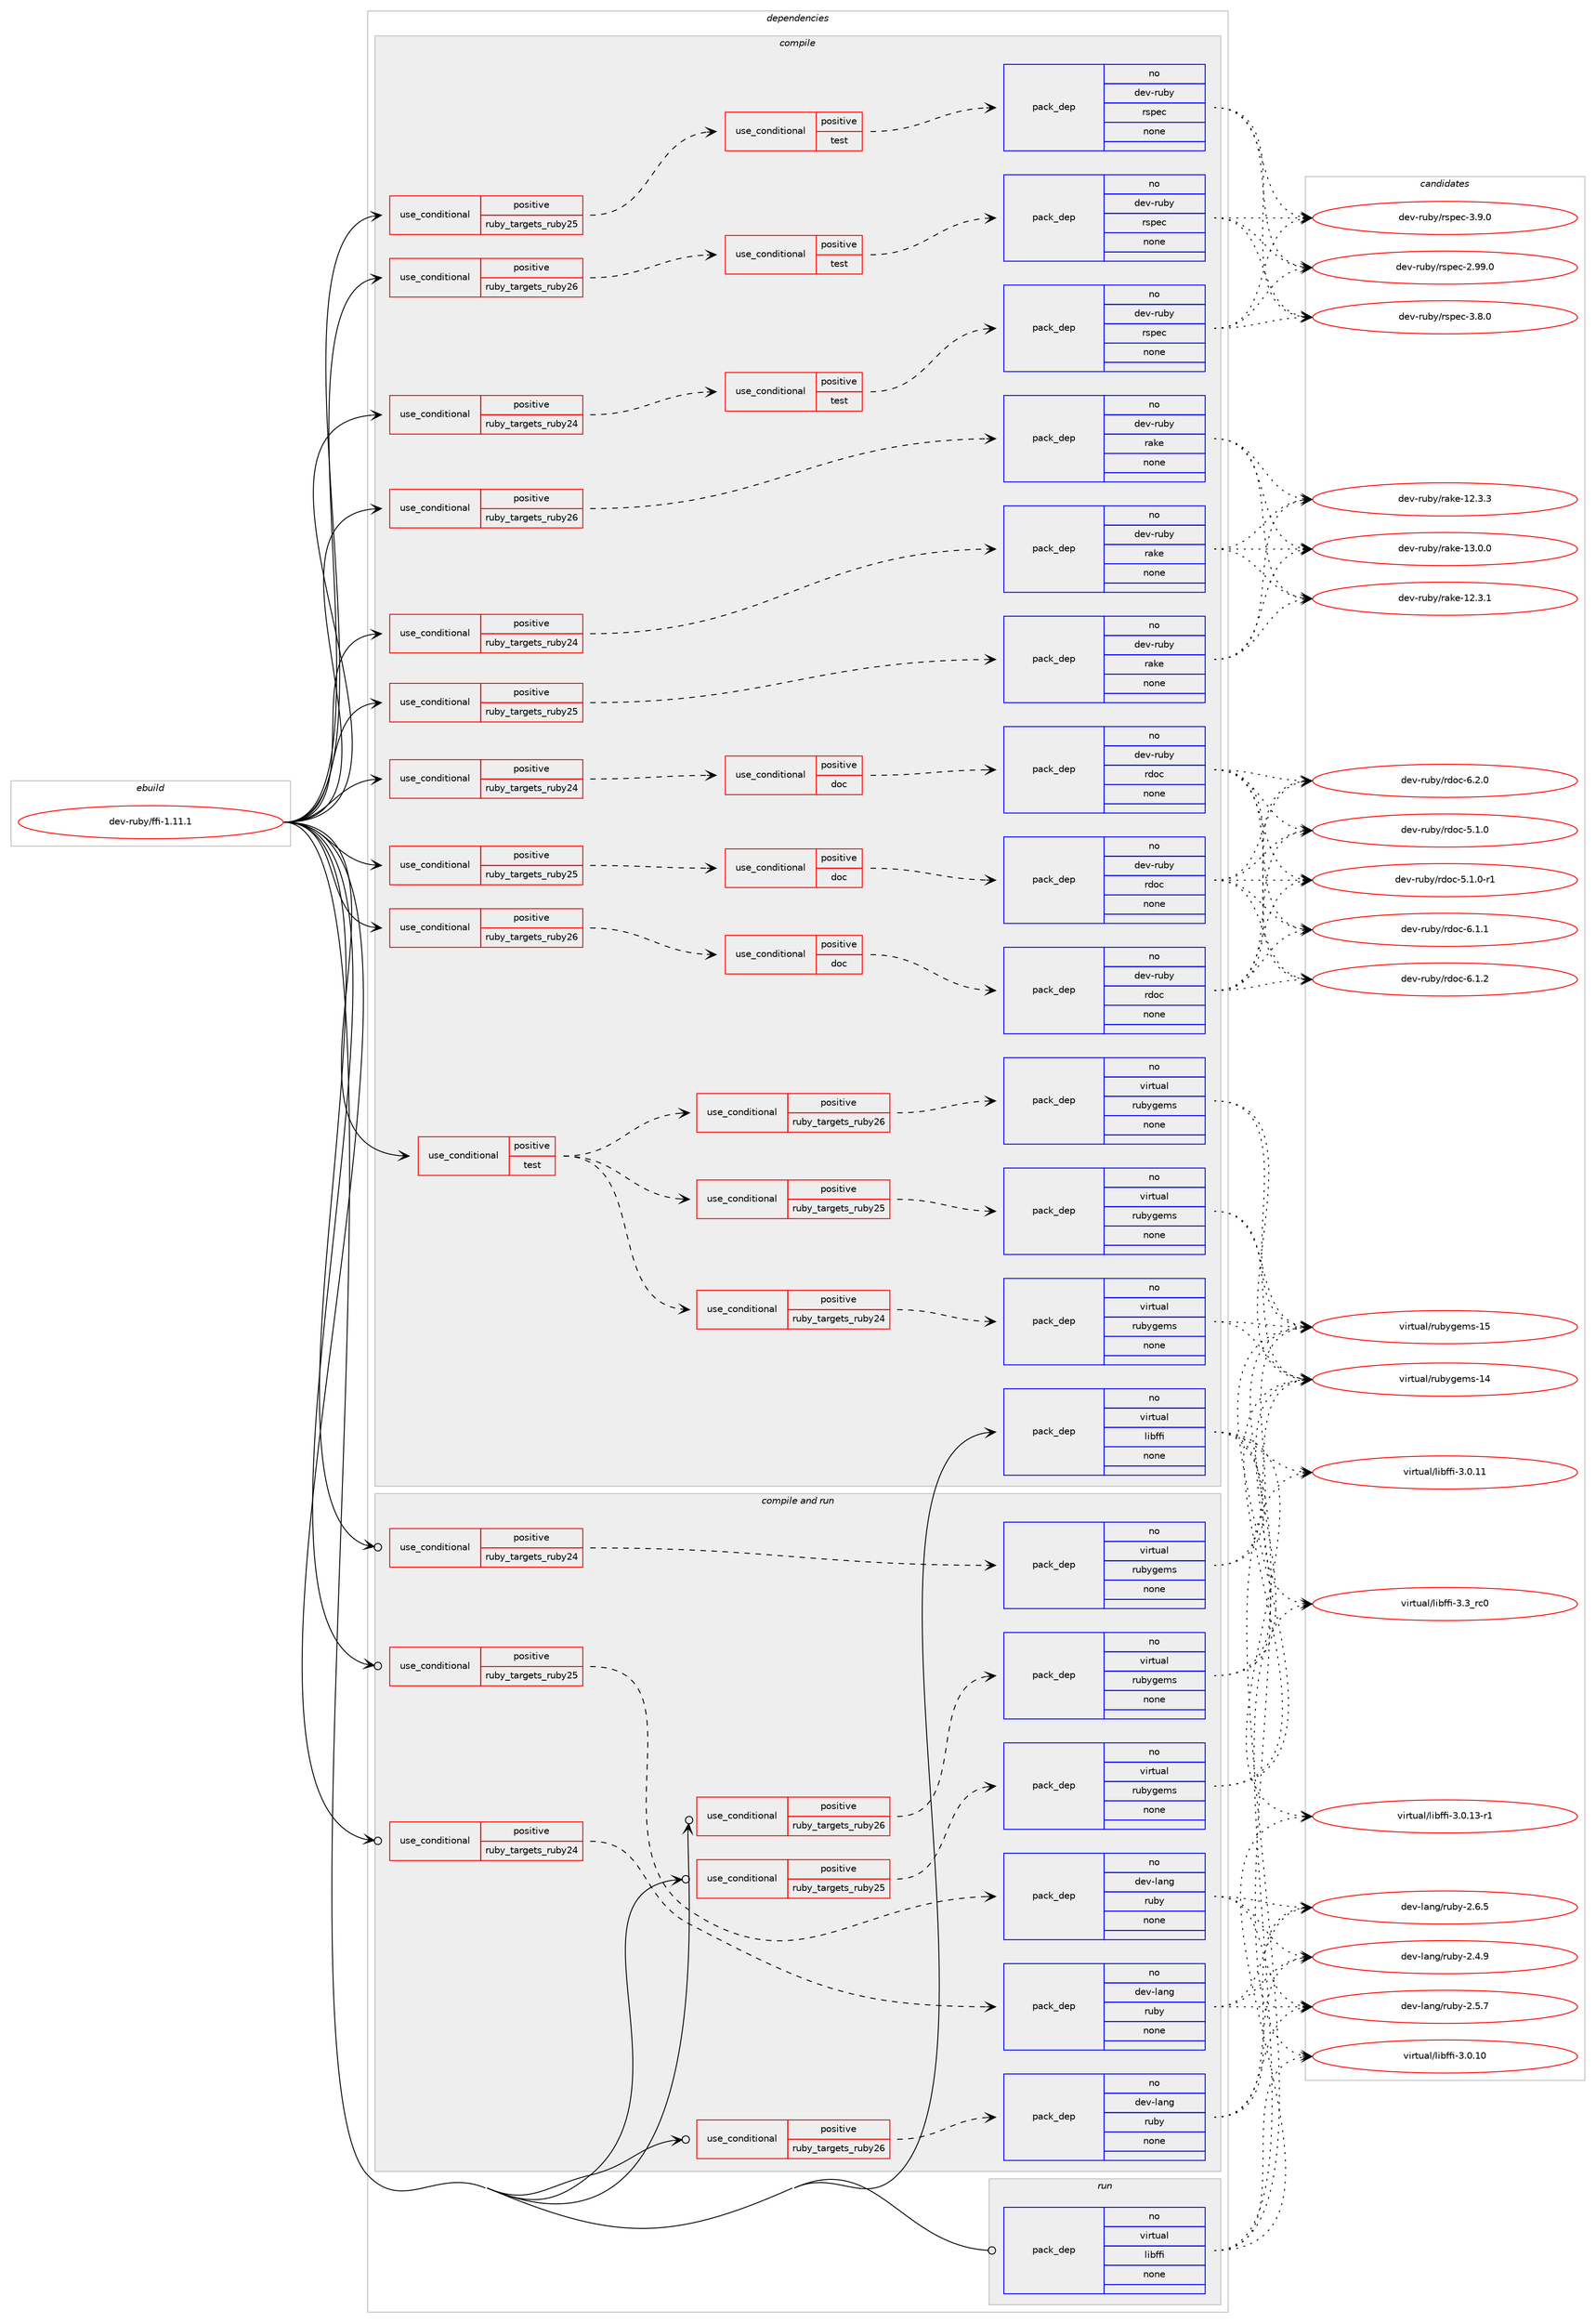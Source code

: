 digraph prolog {

# *************
# Graph options
# *************

newrank=true;
concentrate=true;
compound=true;
graph [rankdir=LR,fontname=Helvetica,fontsize=10,ranksep=1.5];#, ranksep=2.5, nodesep=0.2];
edge  [arrowhead=vee];
node  [fontname=Helvetica,fontsize=10];

# **********
# The ebuild
# **********

subgraph cluster_leftcol {
color=gray;
rank=same;
label=<<i>ebuild</i>>;
id [label="dev-ruby/ffi-1.11.1", color=red, width=4, href="../dev-ruby/ffi-1.11.1.svg"];
}

# ****************
# The dependencies
# ****************

subgraph cluster_midcol {
color=gray;
label=<<i>dependencies</i>>;
subgraph cluster_compile {
fillcolor="#eeeeee";
style=filled;
label=<<i>compile</i>>;
subgraph cond163427 {
dependency687289 [label=<<TABLE BORDER="0" CELLBORDER="1" CELLSPACING="0" CELLPADDING="4"><TR><TD ROWSPAN="3" CELLPADDING="10">use_conditional</TD></TR><TR><TD>positive</TD></TR><TR><TD>ruby_targets_ruby24</TD></TR></TABLE>>, shape=none, color=red];
subgraph cond163428 {
dependency687290 [label=<<TABLE BORDER="0" CELLBORDER="1" CELLSPACING="0" CELLPADDING="4"><TR><TD ROWSPAN="3" CELLPADDING="10">use_conditional</TD></TR><TR><TD>positive</TD></TR><TR><TD>doc</TD></TR></TABLE>>, shape=none, color=red];
subgraph pack511895 {
dependency687291 [label=<<TABLE BORDER="0" CELLBORDER="1" CELLSPACING="0" CELLPADDING="4" WIDTH="220"><TR><TD ROWSPAN="6" CELLPADDING="30">pack_dep</TD></TR><TR><TD WIDTH="110">no</TD></TR><TR><TD>dev-ruby</TD></TR><TR><TD>rdoc</TD></TR><TR><TD>none</TD></TR><TR><TD></TD></TR></TABLE>>, shape=none, color=blue];
}
dependency687290:e -> dependency687291:w [weight=20,style="dashed",arrowhead="vee"];
}
dependency687289:e -> dependency687290:w [weight=20,style="dashed",arrowhead="vee"];
}
id:e -> dependency687289:w [weight=20,style="solid",arrowhead="vee"];
subgraph cond163429 {
dependency687292 [label=<<TABLE BORDER="0" CELLBORDER="1" CELLSPACING="0" CELLPADDING="4"><TR><TD ROWSPAN="3" CELLPADDING="10">use_conditional</TD></TR><TR><TD>positive</TD></TR><TR><TD>ruby_targets_ruby24</TD></TR></TABLE>>, shape=none, color=red];
subgraph cond163430 {
dependency687293 [label=<<TABLE BORDER="0" CELLBORDER="1" CELLSPACING="0" CELLPADDING="4"><TR><TD ROWSPAN="3" CELLPADDING="10">use_conditional</TD></TR><TR><TD>positive</TD></TR><TR><TD>test</TD></TR></TABLE>>, shape=none, color=red];
subgraph pack511896 {
dependency687294 [label=<<TABLE BORDER="0" CELLBORDER="1" CELLSPACING="0" CELLPADDING="4" WIDTH="220"><TR><TD ROWSPAN="6" CELLPADDING="30">pack_dep</TD></TR><TR><TD WIDTH="110">no</TD></TR><TR><TD>dev-ruby</TD></TR><TR><TD>rspec</TD></TR><TR><TD>none</TD></TR><TR><TD></TD></TR></TABLE>>, shape=none, color=blue];
}
dependency687293:e -> dependency687294:w [weight=20,style="dashed",arrowhead="vee"];
}
dependency687292:e -> dependency687293:w [weight=20,style="dashed",arrowhead="vee"];
}
id:e -> dependency687292:w [weight=20,style="solid",arrowhead="vee"];
subgraph cond163431 {
dependency687295 [label=<<TABLE BORDER="0" CELLBORDER="1" CELLSPACING="0" CELLPADDING="4"><TR><TD ROWSPAN="3" CELLPADDING="10">use_conditional</TD></TR><TR><TD>positive</TD></TR><TR><TD>ruby_targets_ruby24</TD></TR></TABLE>>, shape=none, color=red];
subgraph pack511897 {
dependency687296 [label=<<TABLE BORDER="0" CELLBORDER="1" CELLSPACING="0" CELLPADDING="4" WIDTH="220"><TR><TD ROWSPAN="6" CELLPADDING="30">pack_dep</TD></TR><TR><TD WIDTH="110">no</TD></TR><TR><TD>dev-ruby</TD></TR><TR><TD>rake</TD></TR><TR><TD>none</TD></TR><TR><TD></TD></TR></TABLE>>, shape=none, color=blue];
}
dependency687295:e -> dependency687296:w [weight=20,style="dashed",arrowhead="vee"];
}
id:e -> dependency687295:w [weight=20,style="solid",arrowhead="vee"];
subgraph cond163432 {
dependency687297 [label=<<TABLE BORDER="0" CELLBORDER="1" CELLSPACING="0" CELLPADDING="4"><TR><TD ROWSPAN="3" CELLPADDING="10">use_conditional</TD></TR><TR><TD>positive</TD></TR><TR><TD>ruby_targets_ruby25</TD></TR></TABLE>>, shape=none, color=red];
subgraph cond163433 {
dependency687298 [label=<<TABLE BORDER="0" CELLBORDER="1" CELLSPACING="0" CELLPADDING="4"><TR><TD ROWSPAN="3" CELLPADDING="10">use_conditional</TD></TR><TR><TD>positive</TD></TR><TR><TD>doc</TD></TR></TABLE>>, shape=none, color=red];
subgraph pack511898 {
dependency687299 [label=<<TABLE BORDER="0" CELLBORDER="1" CELLSPACING="0" CELLPADDING="4" WIDTH="220"><TR><TD ROWSPAN="6" CELLPADDING="30">pack_dep</TD></TR><TR><TD WIDTH="110">no</TD></TR><TR><TD>dev-ruby</TD></TR><TR><TD>rdoc</TD></TR><TR><TD>none</TD></TR><TR><TD></TD></TR></TABLE>>, shape=none, color=blue];
}
dependency687298:e -> dependency687299:w [weight=20,style="dashed",arrowhead="vee"];
}
dependency687297:e -> dependency687298:w [weight=20,style="dashed",arrowhead="vee"];
}
id:e -> dependency687297:w [weight=20,style="solid",arrowhead="vee"];
subgraph cond163434 {
dependency687300 [label=<<TABLE BORDER="0" CELLBORDER="1" CELLSPACING="0" CELLPADDING="4"><TR><TD ROWSPAN="3" CELLPADDING="10">use_conditional</TD></TR><TR><TD>positive</TD></TR><TR><TD>ruby_targets_ruby25</TD></TR></TABLE>>, shape=none, color=red];
subgraph cond163435 {
dependency687301 [label=<<TABLE BORDER="0" CELLBORDER="1" CELLSPACING="0" CELLPADDING="4"><TR><TD ROWSPAN="3" CELLPADDING="10">use_conditional</TD></TR><TR><TD>positive</TD></TR><TR><TD>test</TD></TR></TABLE>>, shape=none, color=red];
subgraph pack511899 {
dependency687302 [label=<<TABLE BORDER="0" CELLBORDER="1" CELLSPACING="0" CELLPADDING="4" WIDTH="220"><TR><TD ROWSPAN="6" CELLPADDING="30">pack_dep</TD></TR><TR><TD WIDTH="110">no</TD></TR><TR><TD>dev-ruby</TD></TR><TR><TD>rspec</TD></TR><TR><TD>none</TD></TR><TR><TD></TD></TR></TABLE>>, shape=none, color=blue];
}
dependency687301:e -> dependency687302:w [weight=20,style="dashed",arrowhead="vee"];
}
dependency687300:e -> dependency687301:w [weight=20,style="dashed",arrowhead="vee"];
}
id:e -> dependency687300:w [weight=20,style="solid",arrowhead="vee"];
subgraph cond163436 {
dependency687303 [label=<<TABLE BORDER="0" CELLBORDER="1" CELLSPACING="0" CELLPADDING="4"><TR><TD ROWSPAN="3" CELLPADDING="10">use_conditional</TD></TR><TR><TD>positive</TD></TR><TR><TD>ruby_targets_ruby25</TD></TR></TABLE>>, shape=none, color=red];
subgraph pack511900 {
dependency687304 [label=<<TABLE BORDER="0" CELLBORDER="1" CELLSPACING="0" CELLPADDING="4" WIDTH="220"><TR><TD ROWSPAN="6" CELLPADDING="30">pack_dep</TD></TR><TR><TD WIDTH="110">no</TD></TR><TR><TD>dev-ruby</TD></TR><TR><TD>rake</TD></TR><TR><TD>none</TD></TR><TR><TD></TD></TR></TABLE>>, shape=none, color=blue];
}
dependency687303:e -> dependency687304:w [weight=20,style="dashed",arrowhead="vee"];
}
id:e -> dependency687303:w [weight=20,style="solid",arrowhead="vee"];
subgraph cond163437 {
dependency687305 [label=<<TABLE BORDER="0" CELLBORDER="1" CELLSPACING="0" CELLPADDING="4"><TR><TD ROWSPAN="3" CELLPADDING="10">use_conditional</TD></TR><TR><TD>positive</TD></TR><TR><TD>ruby_targets_ruby26</TD></TR></TABLE>>, shape=none, color=red];
subgraph cond163438 {
dependency687306 [label=<<TABLE BORDER="0" CELLBORDER="1" CELLSPACING="0" CELLPADDING="4"><TR><TD ROWSPAN="3" CELLPADDING="10">use_conditional</TD></TR><TR><TD>positive</TD></TR><TR><TD>doc</TD></TR></TABLE>>, shape=none, color=red];
subgraph pack511901 {
dependency687307 [label=<<TABLE BORDER="0" CELLBORDER="1" CELLSPACING="0" CELLPADDING="4" WIDTH="220"><TR><TD ROWSPAN="6" CELLPADDING="30">pack_dep</TD></TR><TR><TD WIDTH="110">no</TD></TR><TR><TD>dev-ruby</TD></TR><TR><TD>rdoc</TD></TR><TR><TD>none</TD></TR><TR><TD></TD></TR></TABLE>>, shape=none, color=blue];
}
dependency687306:e -> dependency687307:w [weight=20,style="dashed",arrowhead="vee"];
}
dependency687305:e -> dependency687306:w [weight=20,style="dashed",arrowhead="vee"];
}
id:e -> dependency687305:w [weight=20,style="solid",arrowhead="vee"];
subgraph cond163439 {
dependency687308 [label=<<TABLE BORDER="0" CELLBORDER="1" CELLSPACING="0" CELLPADDING="4"><TR><TD ROWSPAN="3" CELLPADDING="10">use_conditional</TD></TR><TR><TD>positive</TD></TR><TR><TD>ruby_targets_ruby26</TD></TR></TABLE>>, shape=none, color=red];
subgraph cond163440 {
dependency687309 [label=<<TABLE BORDER="0" CELLBORDER="1" CELLSPACING="0" CELLPADDING="4"><TR><TD ROWSPAN="3" CELLPADDING="10">use_conditional</TD></TR><TR><TD>positive</TD></TR><TR><TD>test</TD></TR></TABLE>>, shape=none, color=red];
subgraph pack511902 {
dependency687310 [label=<<TABLE BORDER="0" CELLBORDER="1" CELLSPACING="0" CELLPADDING="4" WIDTH="220"><TR><TD ROWSPAN="6" CELLPADDING="30">pack_dep</TD></TR><TR><TD WIDTH="110">no</TD></TR><TR><TD>dev-ruby</TD></TR><TR><TD>rspec</TD></TR><TR><TD>none</TD></TR><TR><TD></TD></TR></TABLE>>, shape=none, color=blue];
}
dependency687309:e -> dependency687310:w [weight=20,style="dashed",arrowhead="vee"];
}
dependency687308:e -> dependency687309:w [weight=20,style="dashed",arrowhead="vee"];
}
id:e -> dependency687308:w [weight=20,style="solid",arrowhead="vee"];
subgraph cond163441 {
dependency687311 [label=<<TABLE BORDER="0" CELLBORDER="1" CELLSPACING="0" CELLPADDING="4"><TR><TD ROWSPAN="3" CELLPADDING="10">use_conditional</TD></TR><TR><TD>positive</TD></TR><TR><TD>ruby_targets_ruby26</TD></TR></TABLE>>, shape=none, color=red];
subgraph pack511903 {
dependency687312 [label=<<TABLE BORDER="0" CELLBORDER="1" CELLSPACING="0" CELLPADDING="4" WIDTH="220"><TR><TD ROWSPAN="6" CELLPADDING="30">pack_dep</TD></TR><TR><TD WIDTH="110">no</TD></TR><TR><TD>dev-ruby</TD></TR><TR><TD>rake</TD></TR><TR><TD>none</TD></TR><TR><TD></TD></TR></TABLE>>, shape=none, color=blue];
}
dependency687311:e -> dependency687312:w [weight=20,style="dashed",arrowhead="vee"];
}
id:e -> dependency687311:w [weight=20,style="solid",arrowhead="vee"];
subgraph cond163442 {
dependency687313 [label=<<TABLE BORDER="0" CELLBORDER="1" CELLSPACING="0" CELLPADDING="4"><TR><TD ROWSPAN="3" CELLPADDING="10">use_conditional</TD></TR><TR><TD>positive</TD></TR><TR><TD>test</TD></TR></TABLE>>, shape=none, color=red];
subgraph cond163443 {
dependency687314 [label=<<TABLE BORDER="0" CELLBORDER="1" CELLSPACING="0" CELLPADDING="4"><TR><TD ROWSPAN="3" CELLPADDING="10">use_conditional</TD></TR><TR><TD>positive</TD></TR><TR><TD>ruby_targets_ruby24</TD></TR></TABLE>>, shape=none, color=red];
subgraph pack511904 {
dependency687315 [label=<<TABLE BORDER="0" CELLBORDER="1" CELLSPACING="0" CELLPADDING="4" WIDTH="220"><TR><TD ROWSPAN="6" CELLPADDING="30">pack_dep</TD></TR><TR><TD WIDTH="110">no</TD></TR><TR><TD>virtual</TD></TR><TR><TD>rubygems</TD></TR><TR><TD>none</TD></TR><TR><TD></TD></TR></TABLE>>, shape=none, color=blue];
}
dependency687314:e -> dependency687315:w [weight=20,style="dashed",arrowhead="vee"];
}
dependency687313:e -> dependency687314:w [weight=20,style="dashed",arrowhead="vee"];
subgraph cond163444 {
dependency687316 [label=<<TABLE BORDER="0" CELLBORDER="1" CELLSPACING="0" CELLPADDING="4"><TR><TD ROWSPAN="3" CELLPADDING="10">use_conditional</TD></TR><TR><TD>positive</TD></TR><TR><TD>ruby_targets_ruby25</TD></TR></TABLE>>, shape=none, color=red];
subgraph pack511905 {
dependency687317 [label=<<TABLE BORDER="0" CELLBORDER="1" CELLSPACING="0" CELLPADDING="4" WIDTH="220"><TR><TD ROWSPAN="6" CELLPADDING="30">pack_dep</TD></TR><TR><TD WIDTH="110">no</TD></TR><TR><TD>virtual</TD></TR><TR><TD>rubygems</TD></TR><TR><TD>none</TD></TR><TR><TD></TD></TR></TABLE>>, shape=none, color=blue];
}
dependency687316:e -> dependency687317:w [weight=20,style="dashed",arrowhead="vee"];
}
dependency687313:e -> dependency687316:w [weight=20,style="dashed",arrowhead="vee"];
subgraph cond163445 {
dependency687318 [label=<<TABLE BORDER="0" CELLBORDER="1" CELLSPACING="0" CELLPADDING="4"><TR><TD ROWSPAN="3" CELLPADDING="10">use_conditional</TD></TR><TR><TD>positive</TD></TR><TR><TD>ruby_targets_ruby26</TD></TR></TABLE>>, shape=none, color=red];
subgraph pack511906 {
dependency687319 [label=<<TABLE BORDER="0" CELLBORDER="1" CELLSPACING="0" CELLPADDING="4" WIDTH="220"><TR><TD ROWSPAN="6" CELLPADDING="30">pack_dep</TD></TR><TR><TD WIDTH="110">no</TD></TR><TR><TD>virtual</TD></TR><TR><TD>rubygems</TD></TR><TR><TD>none</TD></TR><TR><TD></TD></TR></TABLE>>, shape=none, color=blue];
}
dependency687318:e -> dependency687319:w [weight=20,style="dashed",arrowhead="vee"];
}
dependency687313:e -> dependency687318:w [weight=20,style="dashed",arrowhead="vee"];
}
id:e -> dependency687313:w [weight=20,style="solid",arrowhead="vee"];
subgraph pack511907 {
dependency687320 [label=<<TABLE BORDER="0" CELLBORDER="1" CELLSPACING="0" CELLPADDING="4" WIDTH="220"><TR><TD ROWSPAN="6" CELLPADDING="30">pack_dep</TD></TR><TR><TD WIDTH="110">no</TD></TR><TR><TD>virtual</TD></TR><TR><TD>libffi</TD></TR><TR><TD>none</TD></TR><TR><TD></TD></TR></TABLE>>, shape=none, color=blue];
}
id:e -> dependency687320:w [weight=20,style="solid",arrowhead="vee"];
}
subgraph cluster_compileandrun {
fillcolor="#eeeeee";
style=filled;
label=<<i>compile and run</i>>;
subgraph cond163446 {
dependency687321 [label=<<TABLE BORDER="0" CELLBORDER="1" CELLSPACING="0" CELLPADDING="4"><TR><TD ROWSPAN="3" CELLPADDING="10">use_conditional</TD></TR><TR><TD>positive</TD></TR><TR><TD>ruby_targets_ruby24</TD></TR></TABLE>>, shape=none, color=red];
subgraph pack511908 {
dependency687322 [label=<<TABLE BORDER="0" CELLBORDER="1" CELLSPACING="0" CELLPADDING="4" WIDTH="220"><TR><TD ROWSPAN="6" CELLPADDING="30">pack_dep</TD></TR><TR><TD WIDTH="110">no</TD></TR><TR><TD>dev-lang</TD></TR><TR><TD>ruby</TD></TR><TR><TD>none</TD></TR><TR><TD></TD></TR></TABLE>>, shape=none, color=blue];
}
dependency687321:e -> dependency687322:w [weight=20,style="dashed",arrowhead="vee"];
}
id:e -> dependency687321:w [weight=20,style="solid",arrowhead="odotvee"];
subgraph cond163447 {
dependency687323 [label=<<TABLE BORDER="0" CELLBORDER="1" CELLSPACING="0" CELLPADDING="4"><TR><TD ROWSPAN="3" CELLPADDING="10">use_conditional</TD></TR><TR><TD>positive</TD></TR><TR><TD>ruby_targets_ruby24</TD></TR></TABLE>>, shape=none, color=red];
subgraph pack511909 {
dependency687324 [label=<<TABLE BORDER="0" CELLBORDER="1" CELLSPACING="0" CELLPADDING="4" WIDTH="220"><TR><TD ROWSPAN="6" CELLPADDING="30">pack_dep</TD></TR><TR><TD WIDTH="110">no</TD></TR><TR><TD>virtual</TD></TR><TR><TD>rubygems</TD></TR><TR><TD>none</TD></TR><TR><TD></TD></TR></TABLE>>, shape=none, color=blue];
}
dependency687323:e -> dependency687324:w [weight=20,style="dashed",arrowhead="vee"];
}
id:e -> dependency687323:w [weight=20,style="solid",arrowhead="odotvee"];
subgraph cond163448 {
dependency687325 [label=<<TABLE BORDER="0" CELLBORDER="1" CELLSPACING="0" CELLPADDING="4"><TR><TD ROWSPAN="3" CELLPADDING="10">use_conditional</TD></TR><TR><TD>positive</TD></TR><TR><TD>ruby_targets_ruby25</TD></TR></TABLE>>, shape=none, color=red];
subgraph pack511910 {
dependency687326 [label=<<TABLE BORDER="0" CELLBORDER="1" CELLSPACING="0" CELLPADDING="4" WIDTH="220"><TR><TD ROWSPAN="6" CELLPADDING="30">pack_dep</TD></TR><TR><TD WIDTH="110">no</TD></TR><TR><TD>dev-lang</TD></TR><TR><TD>ruby</TD></TR><TR><TD>none</TD></TR><TR><TD></TD></TR></TABLE>>, shape=none, color=blue];
}
dependency687325:e -> dependency687326:w [weight=20,style="dashed",arrowhead="vee"];
}
id:e -> dependency687325:w [weight=20,style="solid",arrowhead="odotvee"];
subgraph cond163449 {
dependency687327 [label=<<TABLE BORDER="0" CELLBORDER="1" CELLSPACING="0" CELLPADDING="4"><TR><TD ROWSPAN="3" CELLPADDING="10">use_conditional</TD></TR><TR><TD>positive</TD></TR><TR><TD>ruby_targets_ruby25</TD></TR></TABLE>>, shape=none, color=red];
subgraph pack511911 {
dependency687328 [label=<<TABLE BORDER="0" CELLBORDER="1" CELLSPACING="0" CELLPADDING="4" WIDTH="220"><TR><TD ROWSPAN="6" CELLPADDING="30">pack_dep</TD></TR><TR><TD WIDTH="110">no</TD></TR><TR><TD>virtual</TD></TR><TR><TD>rubygems</TD></TR><TR><TD>none</TD></TR><TR><TD></TD></TR></TABLE>>, shape=none, color=blue];
}
dependency687327:e -> dependency687328:w [weight=20,style="dashed",arrowhead="vee"];
}
id:e -> dependency687327:w [weight=20,style="solid",arrowhead="odotvee"];
subgraph cond163450 {
dependency687329 [label=<<TABLE BORDER="0" CELLBORDER="1" CELLSPACING="0" CELLPADDING="4"><TR><TD ROWSPAN="3" CELLPADDING="10">use_conditional</TD></TR><TR><TD>positive</TD></TR><TR><TD>ruby_targets_ruby26</TD></TR></TABLE>>, shape=none, color=red];
subgraph pack511912 {
dependency687330 [label=<<TABLE BORDER="0" CELLBORDER="1" CELLSPACING="0" CELLPADDING="4" WIDTH="220"><TR><TD ROWSPAN="6" CELLPADDING="30">pack_dep</TD></TR><TR><TD WIDTH="110">no</TD></TR><TR><TD>dev-lang</TD></TR><TR><TD>ruby</TD></TR><TR><TD>none</TD></TR><TR><TD></TD></TR></TABLE>>, shape=none, color=blue];
}
dependency687329:e -> dependency687330:w [weight=20,style="dashed",arrowhead="vee"];
}
id:e -> dependency687329:w [weight=20,style="solid",arrowhead="odotvee"];
subgraph cond163451 {
dependency687331 [label=<<TABLE BORDER="0" CELLBORDER="1" CELLSPACING="0" CELLPADDING="4"><TR><TD ROWSPAN="3" CELLPADDING="10">use_conditional</TD></TR><TR><TD>positive</TD></TR><TR><TD>ruby_targets_ruby26</TD></TR></TABLE>>, shape=none, color=red];
subgraph pack511913 {
dependency687332 [label=<<TABLE BORDER="0" CELLBORDER="1" CELLSPACING="0" CELLPADDING="4" WIDTH="220"><TR><TD ROWSPAN="6" CELLPADDING="30">pack_dep</TD></TR><TR><TD WIDTH="110">no</TD></TR><TR><TD>virtual</TD></TR><TR><TD>rubygems</TD></TR><TR><TD>none</TD></TR><TR><TD></TD></TR></TABLE>>, shape=none, color=blue];
}
dependency687331:e -> dependency687332:w [weight=20,style="dashed",arrowhead="vee"];
}
id:e -> dependency687331:w [weight=20,style="solid",arrowhead="odotvee"];
}
subgraph cluster_run {
fillcolor="#eeeeee";
style=filled;
label=<<i>run</i>>;
subgraph pack511914 {
dependency687333 [label=<<TABLE BORDER="0" CELLBORDER="1" CELLSPACING="0" CELLPADDING="4" WIDTH="220"><TR><TD ROWSPAN="6" CELLPADDING="30">pack_dep</TD></TR><TR><TD WIDTH="110">no</TD></TR><TR><TD>virtual</TD></TR><TR><TD>libffi</TD></TR><TR><TD>none</TD></TR><TR><TD></TD></TR></TABLE>>, shape=none, color=blue];
}
id:e -> dependency687333:w [weight=20,style="solid",arrowhead="odot"];
}
}

# **************
# The candidates
# **************

subgraph cluster_choices {
rank=same;
color=gray;
label=<<i>candidates</i>>;

subgraph choice511895 {
color=black;
nodesep=1;
choice10010111845114117981214711410011199455346494648 [label="dev-ruby/rdoc-5.1.0", color=red, width=4,href="../dev-ruby/rdoc-5.1.0.svg"];
choice100101118451141179812147114100111994553464946484511449 [label="dev-ruby/rdoc-5.1.0-r1", color=red, width=4,href="../dev-ruby/rdoc-5.1.0-r1.svg"];
choice10010111845114117981214711410011199455446494649 [label="dev-ruby/rdoc-6.1.1", color=red, width=4,href="../dev-ruby/rdoc-6.1.1.svg"];
choice10010111845114117981214711410011199455446494650 [label="dev-ruby/rdoc-6.1.2", color=red, width=4,href="../dev-ruby/rdoc-6.1.2.svg"];
choice10010111845114117981214711410011199455446504648 [label="dev-ruby/rdoc-6.2.0", color=red, width=4,href="../dev-ruby/rdoc-6.2.0.svg"];
dependency687291:e -> choice10010111845114117981214711410011199455346494648:w [style=dotted,weight="100"];
dependency687291:e -> choice100101118451141179812147114100111994553464946484511449:w [style=dotted,weight="100"];
dependency687291:e -> choice10010111845114117981214711410011199455446494649:w [style=dotted,weight="100"];
dependency687291:e -> choice10010111845114117981214711410011199455446494650:w [style=dotted,weight="100"];
dependency687291:e -> choice10010111845114117981214711410011199455446504648:w [style=dotted,weight="100"];
}
subgraph choice511896 {
color=black;
nodesep=1;
choice1001011184511411798121471141151121019945504657574648 [label="dev-ruby/rspec-2.99.0", color=red, width=4,href="../dev-ruby/rspec-2.99.0.svg"];
choice10010111845114117981214711411511210199455146564648 [label="dev-ruby/rspec-3.8.0", color=red, width=4,href="../dev-ruby/rspec-3.8.0.svg"];
choice10010111845114117981214711411511210199455146574648 [label="dev-ruby/rspec-3.9.0", color=red, width=4,href="../dev-ruby/rspec-3.9.0.svg"];
dependency687294:e -> choice1001011184511411798121471141151121019945504657574648:w [style=dotted,weight="100"];
dependency687294:e -> choice10010111845114117981214711411511210199455146564648:w [style=dotted,weight="100"];
dependency687294:e -> choice10010111845114117981214711411511210199455146574648:w [style=dotted,weight="100"];
}
subgraph choice511897 {
color=black;
nodesep=1;
choice1001011184511411798121471149710710145495046514649 [label="dev-ruby/rake-12.3.1", color=red, width=4,href="../dev-ruby/rake-12.3.1.svg"];
choice1001011184511411798121471149710710145495046514651 [label="dev-ruby/rake-12.3.3", color=red, width=4,href="../dev-ruby/rake-12.3.3.svg"];
choice1001011184511411798121471149710710145495146484648 [label="dev-ruby/rake-13.0.0", color=red, width=4,href="../dev-ruby/rake-13.0.0.svg"];
dependency687296:e -> choice1001011184511411798121471149710710145495046514649:w [style=dotted,weight="100"];
dependency687296:e -> choice1001011184511411798121471149710710145495046514651:w [style=dotted,weight="100"];
dependency687296:e -> choice1001011184511411798121471149710710145495146484648:w [style=dotted,weight="100"];
}
subgraph choice511898 {
color=black;
nodesep=1;
choice10010111845114117981214711410011199455346494648 [label="dev-ruby/rdoc-5.1.0", color=red, width=4,href="../dev-ruby/rdoc-5.1.0.svg"];
choice100101118451141179812147114100111994553464946484511449 [label="dev-ruby/rdoc-5.1.0-r1", color=red, width=4,href="../dev-ruby/rdoc-5.1.0-r1.svg"];
choice10010111845114117981214711410011199455446494649 [label="dev-ruby/rdoc-6.1.1", color=red, width=4,href="../dev-ruby/rdoc-6.1.1.svg"];
choice10010111845114117981214711410011199455446494650 [label="dev-ruby/rdoc-6.1.2", color=red, width=4,href="../dev-ruby/rdoc-6.1.2.svg"];
choice10010111845114117981214711410011199455446504648 [label="dev-ruby/rdoc-6.2.0", color=red, width=4,href="../dev-ruby/rdoc-6.2.0.svg"];
dependency687299:e -> choice10010111845114117981214711410011199455346494648:w [style=dotted,weight="100"];
dependency687299:e -> choice100101118451141179812147114100111994553464946484511449:w [style=dotted,weight="100"];
dependency687299:e -> choice10010111845114117981214711410011199455446494649:w [style=dotted,weight="100"];
dependency687299:e -> choice10010111845114117981214711410011199455446494650:w [style=dotted,weight="100"];
dependency687299:e -> choice10010111845114117981214711410011199455446504648:w [style=dotted,weight="100"];
}
subgraph choice511899 {
color=black;
nodesep=1;
choice1001011184511411798121471141151121019945504657574648 [label="dev-ruby/rspec-2.99.0", color=red, width=4,href="../dev-ruby/rspec-2.99.0.svg"];
choice10010111845114117981214711411511210199455146564648 [label="dev-ruby/rspec-3.8.0", color=red, width=4,href="../dev-ruby/rspec-3.8.0.svg"];
choice10010111845114117981214711411511210199455146574648 [label="dev-ruby/rspec-3.9.0", color=red, width=4,href="../dev-ruby/rspec-3.9.0.svg"];
dependency687302:e -> choice1001011184511411798121471141151121019945504657574648:w [style=dotted,weight="100"];
dependency687302:e -> choice10010111845114117981214711411511210199455146564648:w [style=dotted,weight="100"];
dependency687302:e -> choice10010111845114117981214711411511210199455146574648:w [style=dotted,weight="100"];
}
subgraph choice511900 {
color=black;
nodesep=1;
choice1001011184511411798121471149710710145495046514649 [label="dev-ruby/rake-12.3.1", color=red, width=4,href="../dev-ruby/rake-12.3.1.svg"];
choice1001011184511411798121471149710710145495046514651 [label="dev-ruby/rake-12.3.3", color=red, width=4,href="../dev-ruby/rake-12.3.3.svg"];
choice1001011184511411798121471149710710145495146484648 [label="dev-ruby/rake-13.0.0", color=red, width=4,href="../dev-ruby/rake-13.0.0.svg"];
dependency687304:e -> choice1001011184511411798121471149710710145495046514649:w [style=dotted,weight="100"];
dependency687304:e -> choice1001011184511411798121471149710710145495046514651:w [style=dotted,weight="100"];
dependency687304:e -> choice1001011184511411798121471149710710145495146484648:w [style=dotted,weight="100"];
}
subgraph choice511901 {
color=black;
nodesep=1;
choice10010111845114117981214711410011199455346494648 [label="dev-ruby/rdoc-5.1.0", color=red, width=4,href="../dev-ruby/rdoc-5.1.0.svg"];
choice100101118451141179812147114100111994553464946484511449 [label="dev-ruby/rdoc-5.1.0-r1", color=red, width=4,href="../dev-ruby/rdoc-5.1.0-r1.svg"];
choice10010111845114117981214711410011199455446494649 [label="dev-ruby/rdoc-6.1.1", color=red, width=4,href="../dev-ruby/rdoc-6.1.1.svg"];
choice10010111845114117981214711410011199455446494650 [label="dev-ruby/rdoc-6.1.2", color=red, width=4,href="../dev-ruby/rdoc-6.1.2.svg"];
choice10010111845114117981214711410011199455446504648 [label="dev-ruby/rdoc-6.2.0", color=red, width=4,href="../dev-ruby/rdoc-6.2.0.svg"];
dependency687307:e -> choice10010111845114117981214711410011199455346494648:w [style=dotted,weight="100"];
dependency687307:e -> choice100101118451141179812147114100111994553464946484511449:w [style=dotted,weight="100"];
dependency687307:e -> choice10010111845114117981214711410011199455446494649:w [style=dotted,weight="100"];
dependency687307:e -> choice10010111845114117981214711410011199455446494650:w [style=dotted,weight="100"];
dependency687307:e -> choice10010111845114117981214711410011199455446504648:w [style=dotted,weight="100"];
}
subgraph choice511902 {
color=black;
nodesep=1;
choice1001011184511411798121471141151121019945504657574648 [label="dev-ruby/rspec-2.99.0", color=red, width=4,href="../dev-ruby/rspec-2.99.0.svg"];
choice10010111845114117981214711411511210199455146564648 [label="dev-ruby/rspec-3.8.0", color=red, width=4,href="../dev-ruby/rspec-3.8.0.svg"];
choice10010111845114117981214711411511210199455146574648 [label="dev-ruby/rspec-3.9.0", color=red, width=4,href="../dev-ruby/rspec-3.9.0.svg"];
dependency687310:e -> choice1001011184511411798121471141151121019945504657574648:w [style=dotted,weight="100"];
dependency687310:e -> choice10010111845114117981214711411511210199455146564648:w [style=dotted,weight="100"];
dependency687310:e -> choice10010111845114117981214711411511210199455146574648:w [style=dotted,weight="100"];
}
subgraph choice511903 {
color=black;
nodesep=1;
choice1001011184511411798121471149710710145495046514649 [label="dev-ruby/rake-12.3.1", color=red, width=4,href="../dev-ruby/rake-12.3.1.svg"];
choice1001011184511411798121471149710710145495046514651 [label="dev-ruby/rake-12.3.3", color=red, width=4,href="../dev-ruby/rake-12.3.3.svg"];
choice1001011184511411798121471149710710145495146484648 [label="dev-ruby/rake-13.0.0", color=red, width=4,href="../dev-ruby/rake-13.0.0.svg"];
dependency687312:e -> choice1001011184511411798121471149710710145495046514649:w [style=dotted,weight="100"];
dependency687312:e -> choice1001011184511411798121471149710710145495046514651:w [style=dotted,weight="100"];
dependency687312:e -> choice1001011184511411798121471149710710145495146484648:w [style=dotted,weight="100"];
}
subgraph choice511904 {
color=black;
nodesep=1;
choice118105114116117971084711411798121103101109115454952 [label="virtual/rubygems-14", color=red, width=4,href="../virtual/rubygems-14.svg"];
choice118105114116117971084711411798121103101109115454953 [label="virtual/rubygems-15", color=red, width=4,href="../virtual/rubygems-15.svg"];
dependency687315:e -> choice118105114116117971084711411798121103101109115454952:w [style=dotted,weight="100"];
dependency687315:e -> choice118105114116117971084711411798121103101109115454953:w [style=dotted,weight="100"];
}
subgraph choice511905 {
color=black;
nodesep=1;
choice118105114116117971084711411798121103101109115454952 [label="virtual/rubygems-14", color=red, width=4,href="../virtual/rubygems-14.svg"];
choice118105114116117971084711411798121103101109115454953 [label="virtual/rubygems-15", color=red, width=4,href="../virtual/rubygems-15.svg"];
dependency687317:e -> choice118105114116117971084711411798121103101109115454952:w [style=dotted,weight="100"];
dependency687317:e -> choice118105114116117971084711411798121103101109115454953:w [style=dotted,weight="100"];
}
subgraph choice511906 {
color=black;
nodesep=1;
choice118105114116117971084711411798121103101109115454952 [label="virtual/rubygems-14", color=red, width=4,href="../virtual/rubygems-14.svg"];
choice118105114116117971084711411798121103101109115454953 [label="virtual/rubygems-15", color=red, width=4,href="../virtual/rubygems-15.svg"];
dependency687319:e -> choice118105114116117971084711411798121103101109115454952:w [style=dotted,weight="100"];
dependency687319:e -> choice118105114116117971084711411798121103101109115454953:w [style=dotted,weight="100"];
}
subgraph choice511907 {
color=black;
nodesep=1;
choice11810511411611797108471081059810210210545514648464948 [label="virtual/libffi-3.0.10", color=red, width=4,href="../virtual/libffi-3.0.10.svg"];
choice11810511411611797108471081059810210210545514648464949 [label="virtual/libffi-3.0.11", color=red, width=4,href="../virtual/libffi-3.0.11.svg"];
choice118105114116117971084710810598102102105455146484649514511449 [label="virtual/libffi-3.0.13-r1", color=red, width=4,href="../virtual/libffi-3.0.13-r1.svg"];
choice11810511411611797108471081059810210210545514651951149948 [label="virtual/libffi-3.3_rc0", color=red, width=4,href="../virtual/libffi-3.3_rc0.svg"];
dependency687320:e -> choice11810511411611797108471081059810210210545514648464948:w [style=dotted,weight="100"];
dependency687320:e -> choice11810511411611797108471081059810210210545514648464949:w [style=dotted,weight="100"];
dependency687320:e -> choice118105114116117971084710810598102102105455146484649514511449:w [style=dotted,weight="100"];
dependency687320:e -> choice11810511411611797108471081059810210210545514651951149948:w [style=dotted,weight="100"];
}
subgraph choice511908 {
color=black;
nodesep=1;
choice10010111845108971101034711411798121455046524657 [label="dev-lang/ruby-2.4.9", color=red, width=4,href="../dev-lang/ruby-2.4.9.svg"];
choice10010111845108971101034711411798121455046534655 [label="dev-lang/ruby-2.5.7", color=red, width=4,href="../dev-lang/ruby-2.5.7.svg"];
choice10010111845108971101034711411798121455046544653 [label="dev-lang/ruby-2.6.5", color=red, width=4,href="../dev-lang/ruby-2.6.5.svg"];
dependency687322:e -> choice10010111845108971101034711411798121455046524657:w [style=dotted,weight="100"];
dependency687322:e -> choice10010111845108971101034711411798121455046534655:w [style=dotted,weight="100"];
dependency687322:e -> choice10010111845108971101034711411798121455046544653:w [style=dotted,weight="100"];
}
subgraph choice511909 {
color=black;
nodesep=1;
choice118105114116117971084711411798121103101109115454952 [label="virtual/rubygems-14", color=red, width=4,href="../virtual/rubygems-14.svg"];
choice118105114116117971084711411798121103101109115454953 [label="virtual/rubygems-15", color=red, width=4,href="../virtual/rubygems-15.svg"];
dependency687324:e -> choice118105114116117971084711411798121103101109115454952:w [style=dotted,weight="100"];
dependency687324:e -> choice118105114116117971084711411798121103101109115454953:w [style=dotted,weight="100"];
}
subgraph choice511910 {
color=black;
nodesep=1;
choice10010111845108971101034711411798121455046524657 [label="dev-lang/ruby-2.4.9", color=red, width=4,href="../dev-lang/ruby-2.4.9.svg"];
choice10010111845108971101034711411798121455046534655 [label="dev-lang/ruby-2.5.7", color=red, width=4,href="../dev-lang/ruby-2.5.7.svg"];
choice10010111845108971101034711411798121455046544653 [label="dev-lang/ruby-2.6.5", color=red, width=4,href="../dev-lang/ruby-2.6.5.svg"];
dependency687326:e -> choice10010111845108971101034711411798121455046524657:w [style=dotted,weight="100"];
dependency687326:e -> choice10010111845108971101034711411798121455046534655:w [style=dotted,weight="100"];
dependency687326:e -> choice10010111845108971101034711411798121455046544653:w [style=dotted,weight="100"];
}
subgraph choice511911 {
color=black;
nodesep=1;
choice118105114116117971084711411798121103101109115454952 [label="virtual/rubygems-14", color=red, width=4,href="../virtual/rubygems-14.svg"];
choice118105114116117971084711411798121103101109115454953 [label="virtual/rubygems-15", color=red, width=4,href="../virtual/rubygems-15.svg"];
dependency687328:e -> choice118105114116117971084711411798121103101109115454952:w [style=dotted,weight="100"];
dependency687328:e -> choice118105114116117971084711411798121103101109115454953:w [style=dotted,weight="100"];
}
subgraph choice511912 {
color=black;
nodesep=1;
choice10010111845108971101034711411798121455046524657 [label="dev-lang/ruby-2.4.9", color=red, width=4,href="../dev-lang/ruby-2.4.9.svg"];
choice10010111845108971101034711411798121455046534655 [label="dev-lang/ruby-2.5.7", color=red, width=4,href="../dev-lang/ruby-2.5.7.svg"];
choice10010111845108971101034711411798121455046544653 [label="dev-lang/ruby-2.6.5", color=red, width=4,href="../dev-lang/ruby-2.6.5.svg"];
dependency687330:e -> choice10010111845108971101034711411798121455046524657:w [style=dotted,weight="100"];
dependency687330:e -> choice10010111845108971101034711411798121455046534655:w [style=dotted,weight="100"];
dependency687330:e -> choice10010111845108971101034711411798121455046544653:w [style=dotted,weight="100"];
}
subgraph choice511913 {
color=black;
nodesep=1;
choice118105114116117971084711411798121103101109115454952 [label="virtual/rubygems-14", color=red, width=4,href="../virtual/rubygems-14.svg"];
choice118105114116117971084711411798121103101109115454953 [label="virtual/rubygems-15", color=red, width=4,href="../virtual/rubygems-15.svg"];
dependency687332:e -> choice118105114116117971084711411798121103101109115454952:w [style=dotted,weight="100"];
dependency687332:e -> choice118105114116117971084711411798121103101109115454953:w [style=dotted,weight="100"];
}
subgraph choice511914 {
color=black;
nodesep=1;
choice11810511411611797108471081059810210210545514648464948 [label="virtual/libffi-3.0.10", color=red, width=4,href="../virtual/libffi-3.0.10.svg"];
choice11810511411611797108471081059810210210545514648464949 [label="virtual/libffi-3.0.11", color=red, width=4,href="../virtual/libffi-3.0.11.svg"];
choice118105114116117971084710810598102102105455146484649514511449 [label="virtual/libffi-3.0.13-r1", color=red, width=4,href="../virtual/libffi-3.0.13-r1.svg"];
choice11810511411611797108471081059810210210545514651951149948 [label="virtual/libffi-3.3_rc0", color=red, width=4,href="../virtual/libffi-3.3_rc0.svg"];
dependency687333:e -> choice11810511411611797108471081059810210210545514648464948:w [style=dotted,weight="100"];
dependency687333:e -> choice11810511411611797108471081059810210210545514648464949:w [style=dotted,weight="100"];
dependency687333:e -> choice118105114116117971084710810598102102105455146484649514511449:w [style=dotted,weight="100"];
dependency687333:e -> choice11810511411611797108471081059810210210545514651951149948:w [style=dotted,weight="100"];
}
}

}
